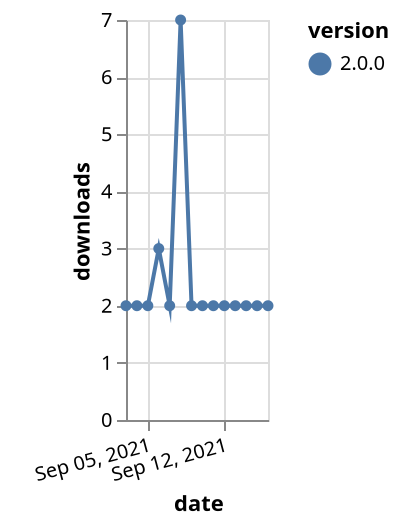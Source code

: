 {"$schema": "https://vega.github.io/schema/vega-lite/v5.json", "description": "A simple bar chart with embedded data.", "data": {"values": [{"date": "2021-09-03", "total": 3572, "delta": 2, "version": "2.0.0"}, {"date": "2021-09-04", "total": 3574, "delta": 2, "version": "2.0.0"}, {"date": "2021-09-05", "total": 3576, "delta": 2, "version": "2.0.0"}, {"date": "2021-09-06", "total": 3579, "delta": 3, "version": "2.0.0"}, {"date": "2021-09-07", "total": 3581, "delta": 2, "version": "2.0.0"}, {"date": "2021-09-08", "total": 3588, "delta": 7, "version": "2.0.0"}, {"date": "2021-09-09", "total": 3590, "delta": 2, "version": "2.0.0"}, {"date": "2021-09-10", "total": 3592, "delta": 2, "version": "2.0.0"}, {"date": "2021-09-11", "total": 3594, "delta": 2, "version": "2.0.0"}, {"date": "2021-09-12", "total": 3596, "delta": 2, "version": "2.0.0"}, {"date": "2021-09-13", "total": 3598, "delta": 2, "version": "2.0.0"}, {"date": "2021-09-14", "total": 3600, "delta": 2, "version": "2.0.0"}, {"date": "2021-09-15", "total": 3602, "delta": 2, "version": "2.0.0"}, {"date": "2021-09-16", "total": 3604, "delta": 2, "version": "2.0.0"}]}, "width": "container", "mark": {"type": "line", "point": {"filled": true}}, "encoding": {"x": {"field": "date", "type": "temporal", "timeUnit": "yearmonthdate", "title": "date", "axis": {"labelAngle": -15}}, "y": {"field": "delta", "type": "quantitative", "title": "downloads"}, "color": {"field": "version", "type": "nominal"}, "tooltip": {"field": "delta"}}}